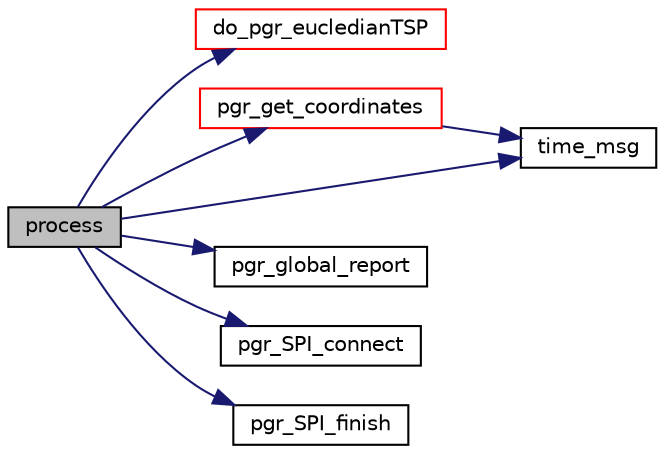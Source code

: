 digraph "process"
{
  edge [fontname="Helvetica",fontsize="10",labelfontname="Helvetica",labelfontsize="10"];
  node [fontname="Helvetica",fontsize="10",shape=record];
  rankdir="LR";
  Node46 [label="process",height=0.2,width=0.4,color="black", fillcolor="grey75", style="filled", fontcolor="black"];
  Node46 -> Node47 [color="midnightblue",fontsize="10",style="solid",fontname="Helvetica"];
  Node47 [label="do_pgr_eucledianTSP",height=0.2,width=0.4,color="red", fillcolor="white", style="filled",URL="$eucledianTSP__driver_8cpp.html#aacbf585a0918fd7b3941115231457ce9"];
  Node46 -> Node70 [color="midnightblue",fontsize="10",style="solid",fontname="Helvetica"];
  Node70 [label="pgr_get_coordinates",height=0.2,width=0.4,color="red", fillcolor="white", style="filled",URL="$coordinates__input_8c.html#a54deb1af794ff39f4589ca73b610b6d5",tooltip="bigint id, float x, float y, "];
  Node70 -> Node84 [color="midnightblue",fontsize="10",style="solid",fontname="Helvetica"];
  Node84 [label="time_msg",height=0.2,width=0.4,color="black", fillcolor="white", style="filled",URL="$time__msg_8c.html#a989d9723eb6d9be4cbf1214136286dbe"];
  Node46 -> Node85 [color="midnightblue",fontsize="10",style="solid",fontname="Helvetica"];
  Node85 [label="pgr_global_report",height=0.2,width=0.4,color="black", fillcolor="white", style="filled",URL="$e__report_8c.html#aa7833fe4baf65aa901e1129575e7deb2",tooltip="notice & error "];
  Node46 -> Node86 [color="midnightblue",fontsize="10",style="solid",fontname="Helvetica"];
  Node86 [label="pgr_SPI_connect",height=0.2,width=0.4,color="black", fillcolor="white", style="filled",URL="$postgres__connection_8c.html#aef5deb780b1cf78c56b1794ab826ac64"];
  Node46 -> Node87 [color="midnightblue",fontsize="10",style="solid",fontname="Helvetica"];
  Node87 [label="pgr_SPI_finish",height=0.2,width=0.4,color="black", fillcolor="white", style="filled",URL="$postgres__connection_8c.html#ae36e7862564b5e72c25c9e26ae8e355f"];
  Node46 -> Node84 [color="midnightblue",fontsize="10",style="solid",fontname="Helvetica"];
}
